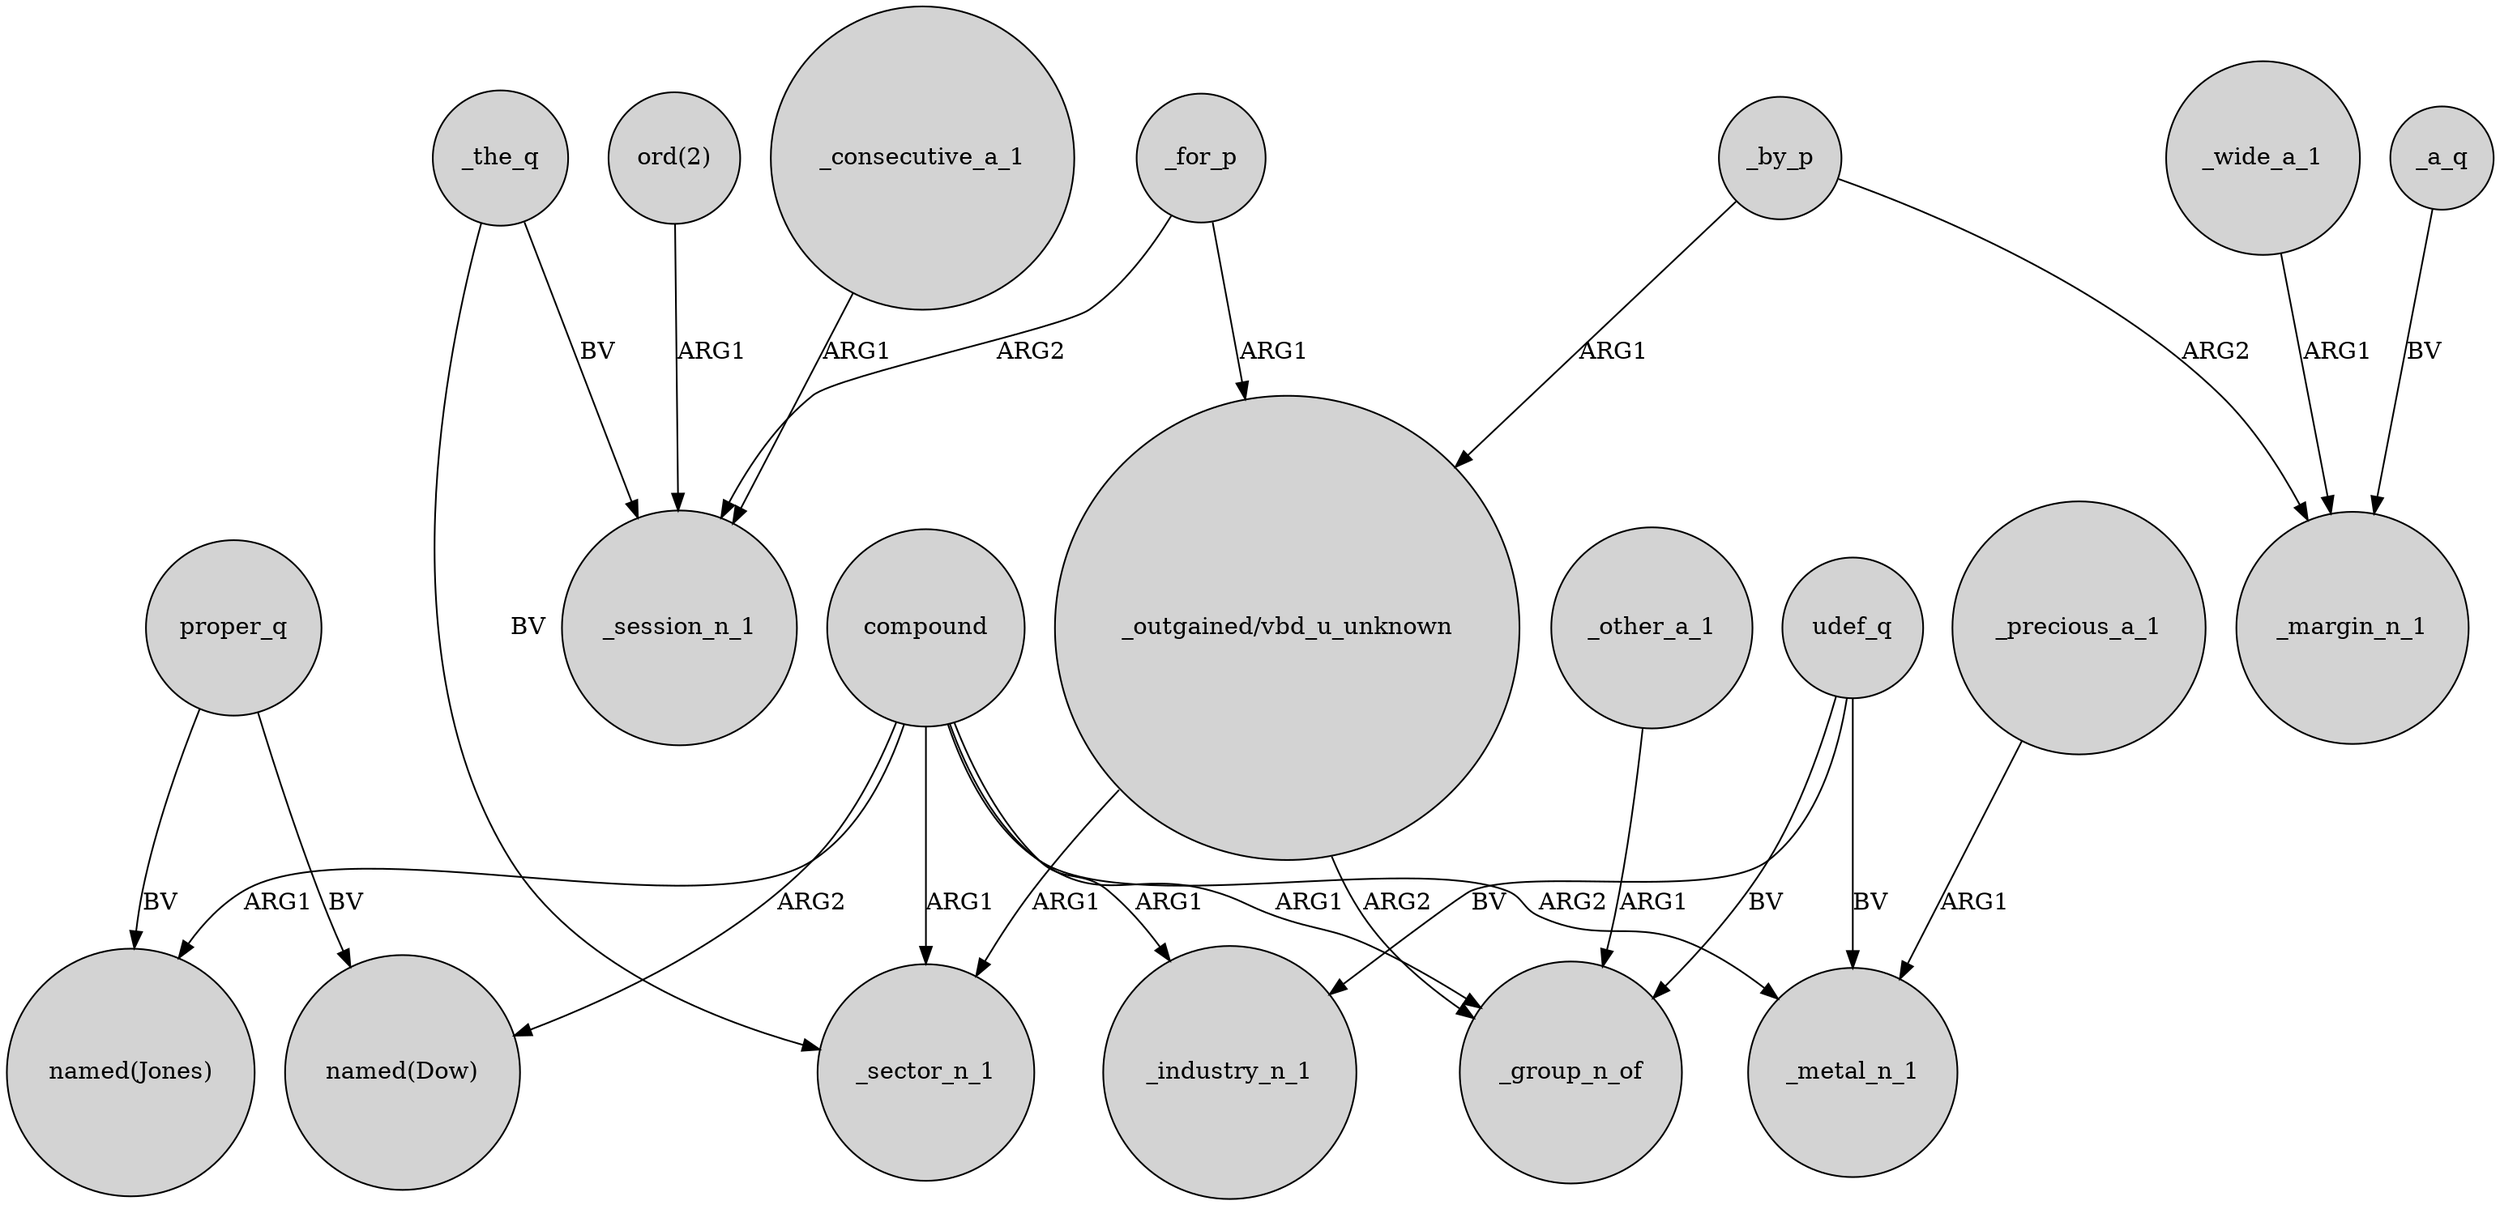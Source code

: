digraph {
	node [shape=circle style=filled]
	_for_p -> "_outgained/vbd_u_unknown" [label=ARG1]
	_the_q -> _session_n_1 [label=BV]
	compound -> "named(Dow)" [label=ARG2]
	compound -> _sector_n_1 [label=ARG1]
	"ord(2)" -> _session_n_1 [label=ARG1]
	_by_p -> _margin_n_1 [label=ARG2]
	proper_q -> "named(Dow)" [label=BV]
	compound -> _industry_n_1 [label=ARG1]
	_wide_a_1 -> _margin_n_1 [label=ARG1]
	_for_p -> _session_n_1 [label=ARG2]
	_consecutive_a_1 -> _session_n_1 [label=ARG1]
	proper_q -> "named(Jones)" [label=BV]
	compound -> _metal_n_1 [label=ARG2]
	_precious_a_1 -> _metal_n_1 [label=ARG1]
	udef_q -> _metal_n_1 [label=BV]
	_a_q -> _margin_n_1 [label=BV]
	"_outgained/vbd_u_unknown" -> _group_n_of [label=ARG2]
	"_outgained/vbd_u_unknown" -> _sector_n_1 [label=ARG1]
	_other_a_1 -> _group_n_of [label=ARG1]
	_by_p -> "_outgained/vbd_u_unknown" [label=ARG1]
	compound -> "named(Jones)" [label=ARG1]
	udef_q -> _group_n_of [label=BV]
	compound -> _group_n_of [label=ARG1]
	udef_q -> _industry_n_1 [label=BV]
	_the_q -> _sector_n_1 [label=BV]
}
